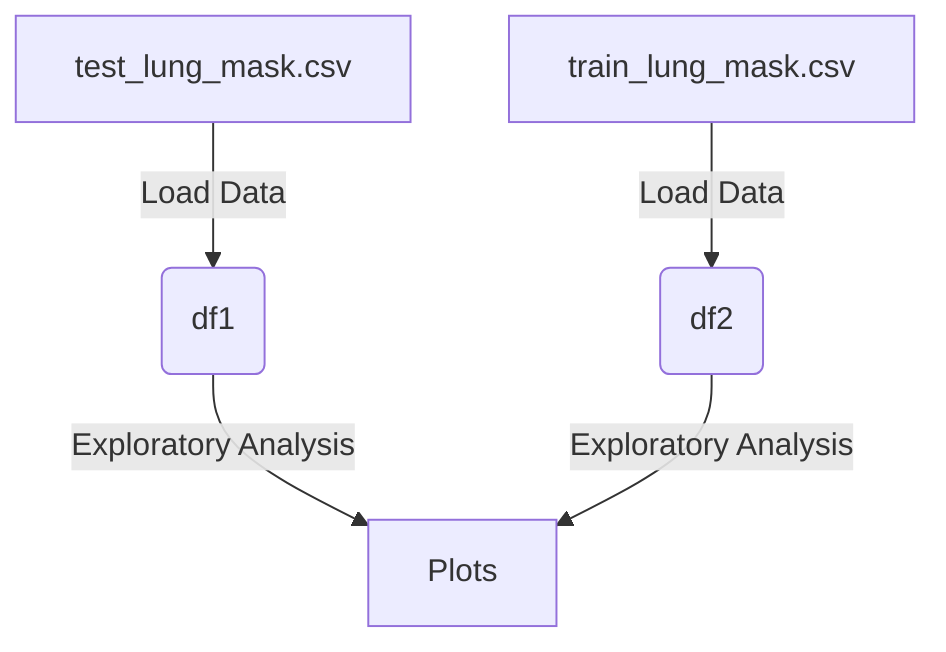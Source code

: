 flowchart TD
    A["test_lung_mask.csv"] -->|Load Data| B("df1")
    B -->|Exploratory Analysis| C["Plots"]
    
    D["train_lung_mask.csv"] -->|Load Data| E("df2")
    E -->|Exploratory Analysis| C["Plots"]

    %% Comments for each node
    %% A: Represents the source file for test lung mask data
    %% B: DataFrame for test lung mask data
    %% C: Represents the plotting for exploratory data analysis
    %% D: Represents the source file for train lung mask data
    %% E: DataFrame for train lung mask data